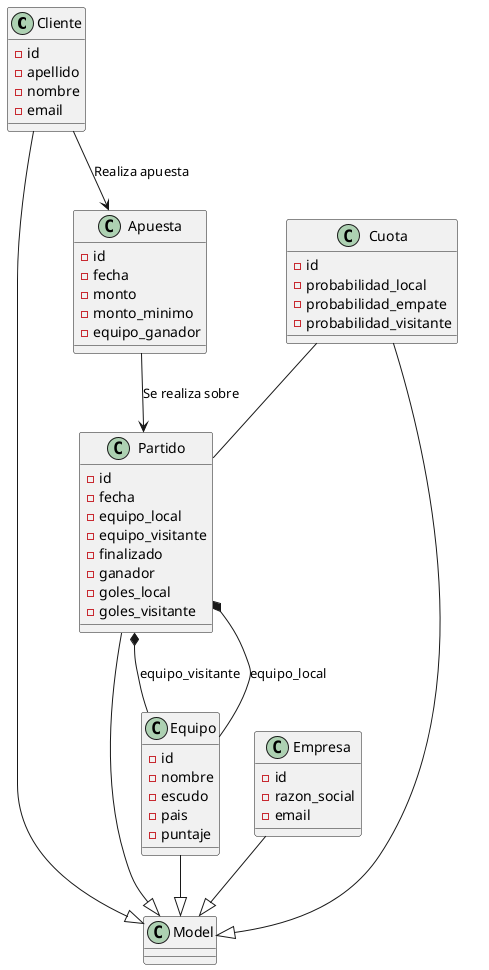 @startuml:
class Cliente {
    - id
    - apellido
    - nombre 
    - email
}

class Empresa {
    - id
    - razon_social
    - email
}

class Equipo {
    - id
    - nombre
    - escudo
    - pais
    - puntaje
}


class Apuesta {
    - id
    - fecha
    - monto
    - monto_minimo
    - equipo_ganador
}

class Cuota {
    - id
    - probabilidad_local
    - probabilidad_empate
    - probabilidad_visitante
}

class Partido {
    - id
    - fecha
    - equipo_local
    - equipo_visitante
    - finalizado
    - ganador
    - goles_local
    - goles_visitante
}

Partido *-- Equipo: equipo_local
Partido *-- Equipo: equipo_visitante

Cliente --> Apuesta: Realiza apuesta
Cliente --|> Model
Empresa --|> Model
Equipo --|> Model
Partido --|> Model

Cuota -- Partido
Apuesta --> Partido: Se realiza sobre
Cuota --|> Model

@enduml